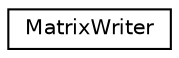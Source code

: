 digraph "Graphical Class Hierarchy"
{
 // INTERACTIVE_SVG=YES
  edge [fontname="Helvetica",fontsize="10",labelfontname="Helvetica",labelfontsize="10"];
  node [fontname="Helvetica",fontsize="10",shape=record];
  rankdir="LR";
  Node1 [label="MatrixWriter",height=0.2,width=0.4,color="black", fillcolor="white", style="filled",URL="$class_matrix_writer.html"];
}
